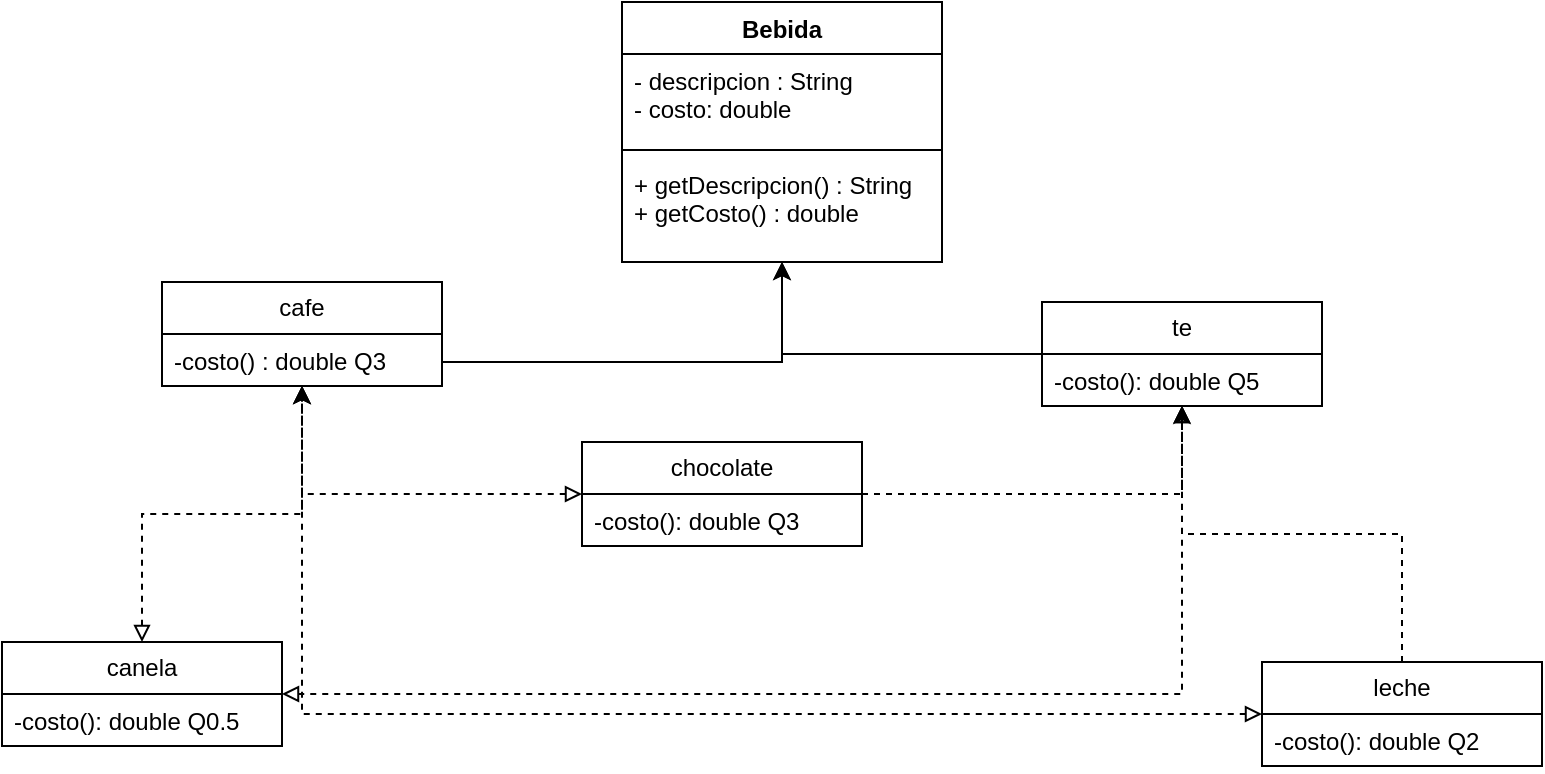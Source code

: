 <mxfile version="21.7.5" type="device">
  <diagram name="Página-1" id="1lhPqAJK1OYN2e6JQkgt">
    <mxGraphModel dx="1050" dy="534" grid="1" gridSize="10" guides="1" tooltips="1" connect="1" arrows="1" fold="1" page="1" pageScale="1" pageWidth="827" pageHeight="1169" math="0" shadow="0">
      <root>
        <mxCell id="0" />
        <mxCell id="1" parent="0" />
        <mxCell id="KTBIp18I1cc_x3fcVHSp-33" style="edgeStyle=orthogonalEdgeStyle;rounded=0;orthogonalLoop=1;jettySize=auto;html=1;" edge="1" parent="1" source="KTBIp18I1cc_x3fcVHSp-5" target="KTBIp18I1cc_x3fcVHSp-17">
          <mxGeometry relative="1" as="geometry">
            <Array as="points">
              <mxPoint x="420" y="200" />
            </Array>
          </mxGeometry>
        </mxCell>
        <mxCell id="KTBIp18I1cc_x3fcVHSp-5" value="cafe" style="swimlane;fontStyle=0;childLayout=stackLayout;horizontal=1;startSize=26;fillColor=none;horizontalStack=0;resizeParent=1;resizeParentMax=0;resizeLast=0;collapsible=1;marginBottom=0;whiteSpace=wrap;html=1;" vertex="1" parent="1">
          <mxGeometry x="110" y="160" width="140" height="52" as="geometry" />
        </mxCell>
        <mxCell id="KTBIp18I1cc_x3fcVHSp-6" value="-costo() : double Q3" style="text;strokeColor=none;fillColor=none;align=left;verticalAlign=top;spacingLeft=4;spacingRight=4;overflow=hidden;rotatable=0;points=[[0,0.5],[1,0.5]];portConstraint=eastwest;whiteSpace=wrap;html=1;" vertex="1" parent="KTBIp18I1cc_x3fcVHSp-5">
          <mxGeometry y="26" width="140" height="26" as="geometry" />
        </mxCell>
        <mxCell id="KTBIp18I1cc_x3fcVHSp-34" style="edgeStyle=orthogonalEdgeStyle;rounded=0;orthogonalLoop=1;jettySize=auto;html=1;" edge="1" parent="1" source="KTBIp18I1cc_x3fcVHSp-9" target="KTBIp18I1cc_x3fcVHSp-17">
          <mxGeometry relative="1" as="geometry" />
        </mxCell>
        <mxCell id="KTBIp18I1cc_x3fcVHSp-9" value="te" style="swimlane;fontStyle=0;childLayout=stackLayout;horizontal=1;startSize=26;fillColor=none;horizontalStack=0;resizeParent=1;resizeParentMax=0;resizeLast=0;collapsible=1;marginBottom=0;whiteSpace=wrap;html=1;" vertex="1" parent="1">
          <mxGeometry x="550" y="170" width="140" height="52" as="geometry" />
        </mxCell>
        <mxCell id="KTBIp18I1cc_x3fcVHSp-10" value="-costo(): double Q5" style="text;strokeColor=none;fillColor=none;align=left;verticalAlign=top;spacingLeft=4;spacingRight=4;overflow=hidden;rotatable=0;points=[[0,0.5],[1,0.5]];portConstraint=eastwest;whiteSpace=wrap;html=1;" vertex="1" parent="KTBIp18I1cc_x3fcVHSp-9">
          <mxGeometry y="26" width="140" height="26" as="geometry" />
        </mxCell>
        <mxCell id="KTBIp18I1cc_x3fcVHSp-35" style="edgeStyle=orthogonalEdgeStyle;rounded=0;orthogonalLoop=1;jettySize=auto;html=1;dashed=1;startArrow=block;startFill=0;" edge="1" parent="1" source="KTBIp18I1cc_x3fcVHSp-13" target="KTBIp18I1cc_x3fcVHSp-5">
          <mxGeometry relative="1" as="geometry" />
        </mxCell>
        <mxCell id="KTBIp18I1cc_x3fcVHSp-39" style="edgeStyle=orthogonalEdgeStyle;rounded=0;orthogonalLoop=1;jettySize=auto;html=1;dashed=1;startArrow=block;startFill=0;" edge="1" parent="1" source="KTBIp18I1cc_x3fcVHSp-13" target="KTBIp18I1cc_x3fcVHSp-9">
          <mxGeometry relative="1" as="geometry" />
        </mxCell>
        <mxCell id="KTBIp18I1cc_x3fcVHSp-13" value="canela" style="swimlane;fontStyle=0;childLayout=stackLayout;horizontal=1;startSize=26;fillColor=none;horizontalStack=0;resizeParent=1;resizeParentMax=0;resizeLast=0;collapsible=1;marginBottom=0;whiteSpace=wrap;html=1;" vertex="1" parent="1">
          <mxGeometry x="30" y="340" width="140" height="52" as="geometry" />
        </mxCell>
        <mxCell id="KTBIp18I1cc_x3fcVHSp-14" value="-costo(): double Q0.5" style="text;strokeColor=none;fillColor=none;align=left;verticalAlign=top;spacingLeft=4;spacingRight=4;overflow=hidden;rotatable=0;points=[[0,0.5],[1,0.5]];portConstraint=eastwest;whiteSpace=wrap;html=1;" vertex="1" parent="KTBIp18I1cc_x3fcVHSp-13">
          <mxGeometry y="26" width="140" height="26" as="geometry" />
        </mxCell>
        <mxCell id="KTBIp18I1cc_x3fcVHSp-17" value="Bebida" style="swimlane;fontStyle=1;align=center;verticalAlign=top;childLayout=stackLayout;horizontal=1;startSize=26;horizontalStack=0;resizeParent=1;resizeParentMax=0;resizeLast=0;collapsible=1;marginBottom=0;whiteSpace=wrap;html=1;" vertex="1" parent="1">
          <mxGeometry x="340" y="20" width="160" height="130" as="geometry" />
        </mxCell>
        <mxCell id="KTBIp18I1cc_x3fcVHSp-18" value="- descripcion : String&lt;br&gt;- costo: double" style="text;strokeColor=none;fillColor=none;align=left;verticalAlign=top;spacingLeft=4;spacingRight=4;overflow=hidden;rotatable=0;points=[[0,0.5],[1,0.5]];portConstraint=eastwest;whiteSpace=wrap;html=1;" vertex="1" parent="KTBIp18I1cc_x3fcVHSp-17">
          <mxGeometry y="26" width="160" height="44" as="geometry" />
        </mxCell>
        <mxCell id="KTBIp18I1cc_x3fcVHSp-19" value="" style="line;strokeWidth=1;fillColor=none;align=left;verticalAlign=middle;spacingTop=-1;spacingLeft=3;spacingRight=3;rotatable=0;labelPosition=right;points=[];portConstraint=eastwest;strokeColor=inherit;" vertex="1" parent="KTBIp18I1cc_x3fcVHSp-17">
          <mxGeometry y="70" width="160" height="8" as="geometry" />
        </mxCell>
        <mxCell id="KTBIp18I1cc_x3fcVHSp-20" value="+ getDescripcion() : String &lt;br&gt;+ getCosto() : double" style="text;strokeColor=none;fillColor=none;align=left;verticalAlign=top;spacingLeft=4;spacingRight=4;overflow=hidden;rotatable=0;points=[[0,0.5],[1,0.5]];portConstraint=eastwest;whiteSpace=wrap;html=1;" vertex="1" parent="KTBIp18I1cc_x3fcVHSp-17">
          <mxGeometry y="78" width="160" height="52" as="geometry" />
        </mxCell>
        <mxCell id="KTBIp18I1cc_x3fcVHSp-36" style="edgeStyle=orthogonalEdgeStyle;rounded=0;orthogonalLoop=1;jettySize=auto;html=1;startArrow=block;startFill=0;dashed=1;" edge="1" parent="1" source="KTBIp18I1cc_x3fcVHSp-21" target="KTBIp18I1cc_x3fcVHSp-5">
          <mxGeometry relative="1" as="geometry" />
        </mxCell>
        <mxCell id="KTBIp18I1cc_x3fcVHSp-40" style="edgeStyle=orthogonalEdgeStyle;rounded=0;orthogonalLoop=1;jettySize=auto;html=1;dashed=1;endArrow=block;endFill=0;" edge="1" parent="1" source="KTBIp18I1cc_x3fcVHSp-21" target="KTBIp18I1cc_x3fcVHSp-9">
          <mxGeometry relative="1" as="geometry" />
        </mxCell>
        <mxCell id="KTBIp18I1cc_x3fcVHSp-21" value="chocolate" style="swimlane;fontStyle=0;childLayout=stackLayout;horizontal=1;startSize=26;fillColor=none;horizontalStack=0;resizeParent=1;resizeParentMax=0;resizeLast=0;collapsible=1;marginBottom=0;whiteSpace=wrap;html=1;" vertex="1" parent="1">
          <mxGeometry x="320" y="240" width="140" height="52" as="geometry" />
        </mxCell>
        <mxCell id="KTBIp18I1cc_x3fcVHSp-22" value="-costo(): double Q3" style="text;strokeColor=none;fillColor=none;align=left;verticalAlign=top;spacingLeft=4;spacingRight=4;overflow=hidden;rotatable=0;points=[[0,0.5],[1,0.5]];portConstraint=eastwest;whiteSpace=wrap;html=1;" vertex="1" parent="KTBIp18I1cc_x3fcVHSp-21">
          <mxGeometry y="26" width="140" height="26" as="geometry" />
        </mxCell>
        <mxCell id="KTBIp18I1cc_x3fcVHSp-37" style="edgeStyle=orthogonalEdgeStyle;rounded=0;orthogonalLoop=1;jettySize=auto;html=1;startArrow=block;startFill=0;dashed=1;" edge="1" parent="1" source="KTBIp18I1cc_x3fcVHSp-29" target="KTBIp18I1cc_x3fcVHSp-5">
          <mxGeometry relative="1" as="geometry" />
        </mxCell>
        <mxCell id="KTBIp18I1cc_x3fcVHSp-41" style="edgeStyle=orthogonalEdgeStyle;rounded=0;orthogonalLoop=1;jettySize=auto;html=1;dashed=1;endArrow=block;endFill=0;" edge="1" parent="1" source="KTBIp18I1cc_x3fcVHSp-29" target="KTBIp18I1cc_x3fcVHSp-9">
          <mxGeometry relative="1" as="geometry" />
        </mxCell>
        <mxCell id="KTBIp18I1cc_x3fcVHSp-29" value="leche" style="swimlane;fontStyle=0;childLayout=stackLayout;horizontal=1;startSize=26;fillColor=none;horizontalStack=0;resizeParent=1;resizeParentMax=0;resizeLast=0;collapsible=1;marginBottom=0;whiteSpace=wrap;html=1;" vertex="1" parent="1">
          <mxGeometry x="660" y="350" width="140" height="52" as="geometry" />
        </mxCell>
        <mxCell id="KTBIp18I1cc_x3fcVHSp-30" value="-costo(): double Q2" style="text;strokeColor=none;fillColor=none;align=left;verticalAlign=top;spacingLeft=4;spacingRight=4;overflow=hidden;rotatable=0;points=[[0,0.5],[1,0.5]];portConstraint=eastwest;whiteSpace=wrap;html=1;" vertex="1" parent="KTBIp18I1cc_x3fcVHSp-29">
          <mxGeometry y="26" width="140" height="26" as="geometry" />
        </mxCell>
      </root>
    </mxGraphModel>
  </diagram>
</mxfile>
